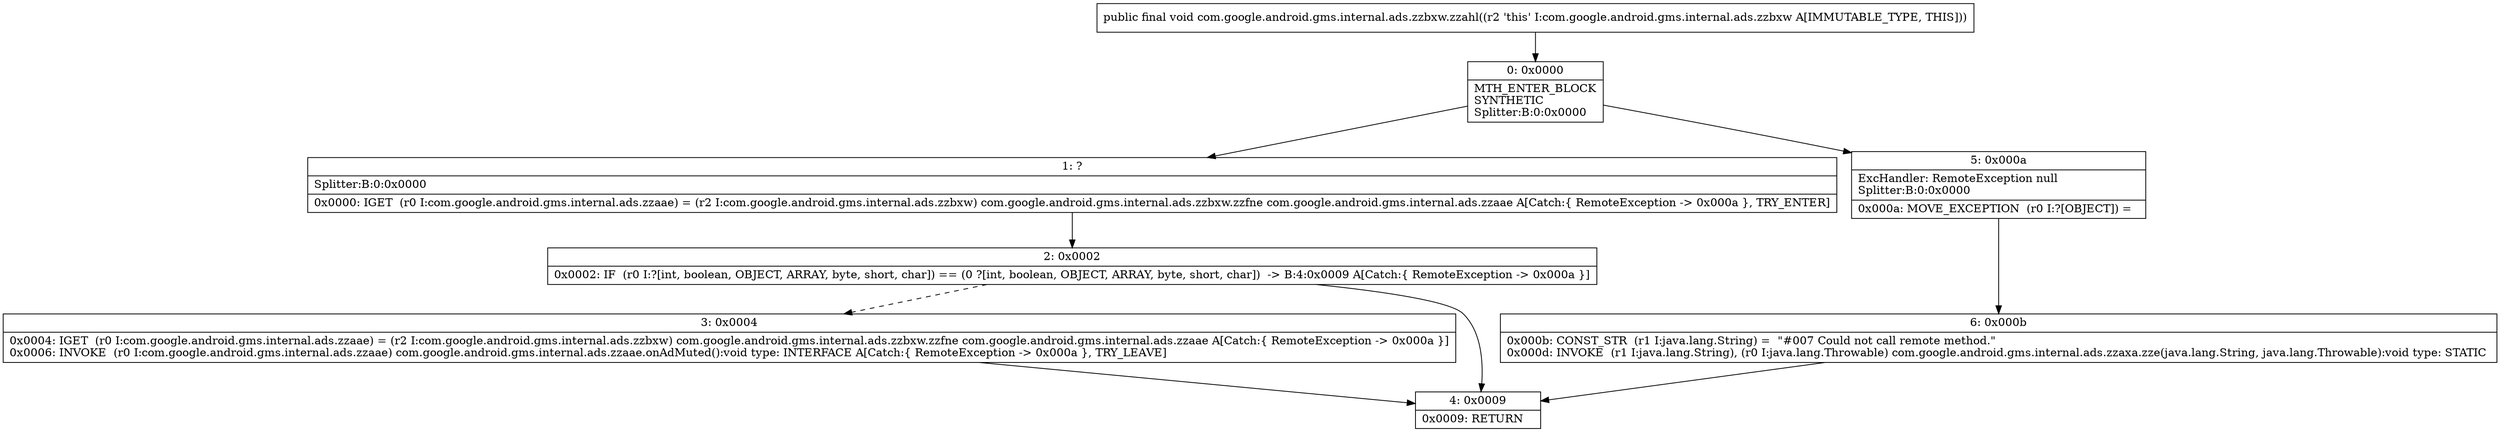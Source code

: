 digraph "CFG forcom.google.android.gms.internal.ads.zzbxw.zzahl()V" {
Node_0 [shape=record,label="{0\:\ 0x0000|MTH_ENTER_BLOCK\lSYNTHETIC\lSplitter:B:0:0x0000\l}"];
Node_1 [shape=record,label="{1\:\ ?|Splitter:B:0:0x0000\l|0x0000: IGET  (r0 I:com.google.android.gms.internal.ads.zzaae) = (r2 I:com.google.android.gms.internal.ads.zzbxw) com.google.android.gms.internal.ads.zzbxw.zzfne com.google.android.gms.internal.ads.zzaae A[Catch:\{ RemoteException \-\> 0x000a \}, TRY_ENTER]\l}"];
Node_2 [shape=record,label="{2\:\ 0x0002|0x0002: IF  (r0 I:?[int, boolean, OBJECT, ARRAY, byte, short, char]) == (0 ?[int, boolean, OBJECT, ARRAY, byte, short, char])  \-\> B:4:0x0009 A[Catch:\{ RemoteException \-\> 0x000a \}]\l}"];
Node_3 [shape=record,label="{3\:\ 0x0004|0x0004: IGET  (r0 I:com.google.android.gms.internal.ads.zzaae) = (r2 I:com.google.android.gms.internal.ads.zzbxw) com.google.android.gms.internal.ads.zzbxw.zzfne com.google.android.gms.internal.ads.zzaae A[Catch:\{ RemoteException \-\> 0x000a \}]\l0x0006: INVOKE  (r0 I:com.google.android.gms.internal.ads.zzaae) com.google.android.gms.internal.ads.zzaae.onAdMuted():void type: INTERFACE A[Catch:\{ RemoteException \-\> 0x000a \}, TRY_LEAVE]\l}"];
Node_4 [shape=record,label="{4\:\ 0x0009|0x0009: RETURN   \l}"];
Node_5 [shape=record,label="{5\:\ 0x000a|ExcHandler: RemoteException null\lSplitter:B:0:0x0000\l|0x000a: MOVE_EXCEPTION  (r0 I:?[OBJECT]) =  \l}"];
Node_6 [shape=record,label="{6\:\ 0x000b|0x000b: CONST_STR  (r1 I:java.lang.String) =  \"#007 Could not call remote method.\" \l0x000d: INVOKE  (r1 I:java.lang.String), (r0 I:java.lang.Throwable) com.google.android.gms.internal.ads.zzaxa.zze(java.lang.String, java.lang.Throwable):void type: STATIC \l}"];
MethodNode[shape=record,label="{public final void com.google.android.gms.internal.ads.zzbxw.zzahl((r2 'this' I:com.google.android.gms.internal.ads.zzbxw A[IMMUTABLE_TYPE, THIS])) }"];
MethodNode -> Node_0;
Node_0 -> Node_1;
Node_0 -> Node_5;
Node_1 -> Node_2;
Node_2 -> Node_3[style=dashed];
Node_2 -> Node_4;
Node_3 -> Node_4;
Node_5 -> Node_6;
Node_6 -> Node_4;
}

